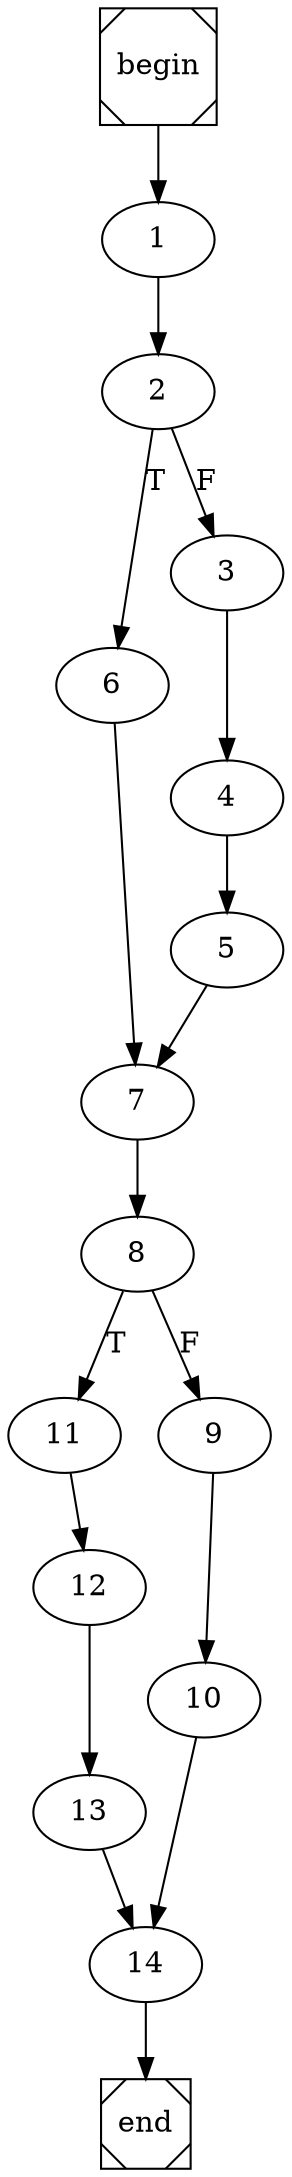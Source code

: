 digraph cfg {
	begin [shape=Msquare];
	end [shape=Msquare];
	begin -> 1;	1 -> 2;	2 -> 6[label=T];	2 -> 3[label=F];	3 -> 4;	4 -> 5;	5 -> 7;	6 -> 7;	7 -> 8;	8 -> 11[label=T];	8 -> 9[label=F];	9 -> 10;	10 -> 14;	11 -> 12;	12 -> 13;	13 -> 14;	14 -> end;}
